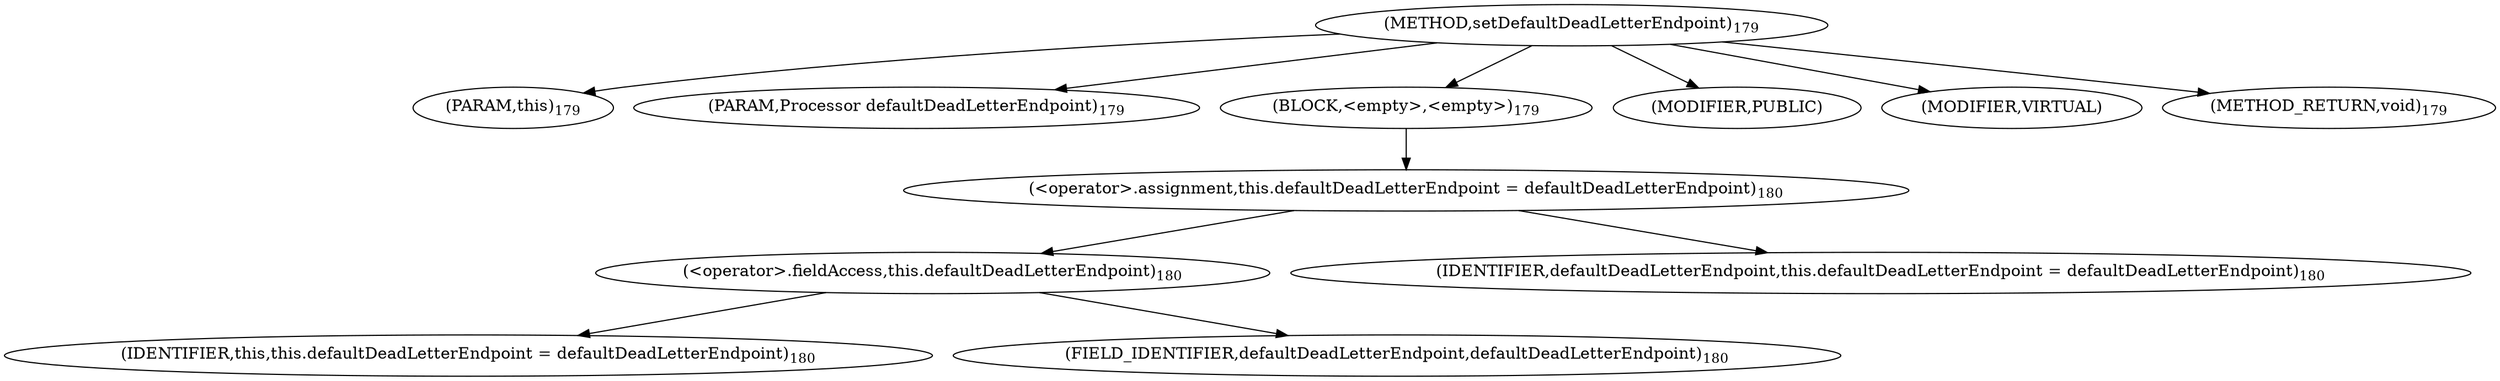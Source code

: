 digraph "setDefaultDeadLetterEndpoint" {  
"409" [label = <(METHOD,setDefaultDeadLetterEndpoint)<SUB>179</SUB>> ]
"56" [label = <(PARAM,this)<SUB>179</SUB>> ]
"410" [label = <(PARAM,Processor defaultDeadLetterEndpoint)<SUB>179</SUB>> ]
"411" [label = <(BLOCK,&lt;empty&gt;,&lt;empty&gt;)<SUB>179</SUB>> ]
"412" [label = <(&lt;operator&gt;.assignment,this.defaultDeadLetterEndpoint = defaultDeadLetterEndpoint)<SUB>180</SUB>> ]
"413" [label = <(&lt;operator&gt;.fieldAccess,this.defaultDeadLetterEndpoint)<SUB>180</SUB>> ]
"55" [label = <(IDENTIFIER,this,this.defaultDeadLetterEndpoint = defaultDeadLetterEndpoint)<SUB>180</SUB>> ]
"414" [label = <(FIELD_IDENTIFIER,defaultDeadLetterEndpoint,defaultDeadLetterEndpoint)<SUB>180</SUB>> ]
"415" [label = <(IDENTIFIER,defaultDeadLetterEndpoint,this.defaultDeadLetterEndpoint = defaultDeadLetterEndpoint)<SUB>180</SUB>> ]
"416" [label = <(MODIFIER,PUBLIC)> ]
"417" [label = <(MODIFIER,VIRTUAL)> ]
"418" [label = <(METHOD_RETURN,void)<SUB>179</SUB>> ]
  "409" -> "56" 
  "409" -> "410" 
  "409" -> "411" 
  "409" -> "416" 
  "409" -> "417" 
  "409" -> "418" 
  "411" -> "412" 
  "412" -> "413" 
  "412" -> "415" 
  "413" -> "55" 
  "413" -> "414" 
}
